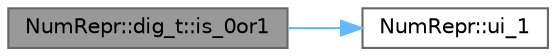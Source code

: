 digraph "NumRepr::dig_t::is_0or1"
{
 // INTERACTIVE_SVG=YES
 // LATEX_PDF_SIZE
  bgcolor="transparent";
  edge [fontname=Helvetica,fontsize=10,labelfontname=Helvetica,labelfontsize=10];
  node [fontname=Helvetica,fontsize=10,shape=box,height=0.2,width=0.4];
  rankdir="LR";
  Node1 [label="NumRepr::dig_t::is_0or1",height=0.2,width=0.4,color="gray40", fillcolor="grey60", style="filled", fontcolor="black",tooltip=" "];
  Node1 -> Node2 [color="steelblue1",style="solid"];
  Node2 [label="NumRepr::ui_1",height=0.2,width=0.4,color="grey40", fillcolor="white", style="filled",URL="$namespace_num_repr.html#a2546ea7fb1f063e87dbb450cfe5e3623",tooltip=" "];
}
